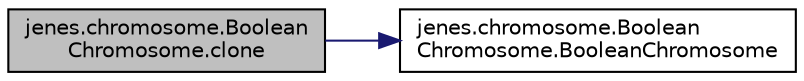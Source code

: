 digraph "jenes.chromosome.BooleanChromosome.clone"
{
  edge [fontname="Helvetica",fontsize="10",labelfontname="Helvetica",labelfontsize="10"];
  node [fontname="Helvetica",fontsize="10",shape=record];
  rankdir="LR";
  Node1 [label="jenes.chromosome.Boolean\lChromosome.clone",height=0.2,width=0.4,color="black", fillcolor="grey75", style="filled" fontcolor="black"];
  Node1 -> Node2 [color="midnightblue",fontsize="10",style="solid",fontname="Helvetica"];
  Node2 [label="jenes.chromosome.Boolean\lChromosome.BooleanChromosome",height=0.2,width=0.4,color="black", fillcolor="white", style="filled",URL="$classjenes_1_1chromosome_1_1_boolean_chromosome.html#add8b8de56dc676084576bcc657125414"];
}
